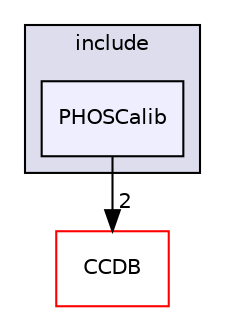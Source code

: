 digraph "/home/travis/build/AliceO2Group/AliceO2/Detectors/PHOS/calib/include/PHOSCalib" {
  bgcolor=transparent;
  compound=true
  node [ fontsize="10", fontname="Helvetica"];
  edge [ labelfontsize="10", labelfontname="Helvetica"];
  subgraph clusterdir_11fd240c3d630fbaa5c6b875ee12dde8 {
    graph [ bgcolor="#ddddee", pencolor="black", label="include" fontname="Helvetica", fontsize="10", URL="dir_11fd240c3d630fbaa5c6b875ee12dde8.html"]
  dir_e0784e3e93667b47daaabdfaf53dc2fe [shape=box, label="PHOSCalib", style="filled", fillcolor="#eeeeff", pencolor="black", URL="dir_e0784e3e93667b47daaabdfaf53dc2fe.html"];
  }
  dir_6af676bf18881990e4083e191d0e63e0 [shape=box label="CCDB" color="red" URL="dir_6af676bf18881990e4083e191d0e63e0.html"];
  dir_e0784e3e93667b47daaabdfaf53dc2fe->dir_6af676bf18881990e4083e191d0e63e0 [headlabel="2", labeldistance=1.5 headhref="dir_000385_000028.html"];
}
